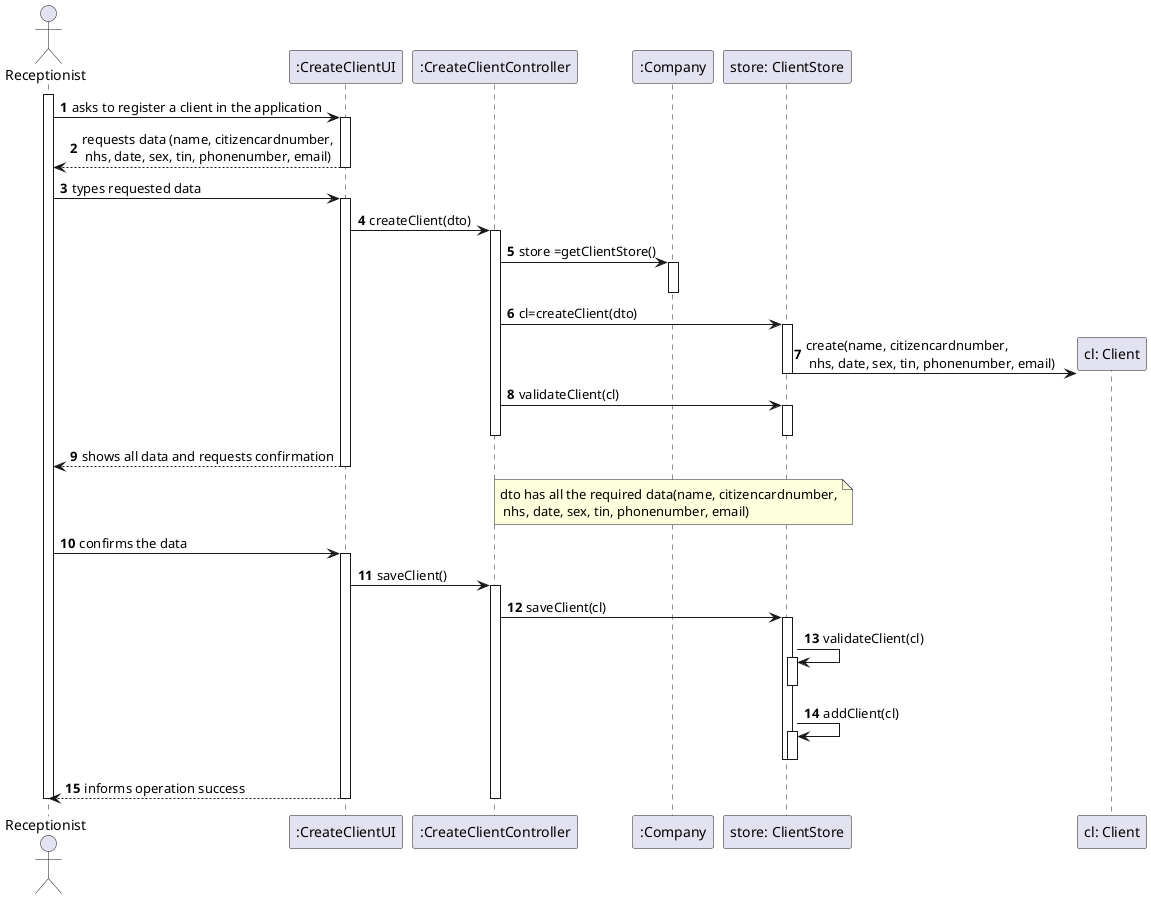 @startuml
autonumber
'hide footbox
actor "Receptionist" as REP

participant ":CreateClientUI" as UI
participant ":CreateClientController" as CTRL
participant ":Company" as COMP
participant "store: ClientStore" as CS
participant "cl: Client" as CL

activate REP
REP -> UI : asks to register a client in the application
activate UI
UI --> REP : requests data (name, citizencardnumber,\n nhs, date, sex, tin, phonenumber, email)
deactivate UI

REP -> UI : types requested data
activate UI

UI -> CTRL : createClient(dto)
activate CTRL

CTRL -> COMP : store =getClientStore()
activate COMP
deactivate COMP

CTRL -> CS : cl=createClient(dto)
activate CS

CS -> CL** : create(name, citizencardnumber,\n nhs, date, sex, tin, phonenumber, email)
deactivate CS
CTRL -> CS : validateClient(cl)
activate CS
deactivate CS
deactivate CTRL

UI --> REP : shows all data and requests confirmation
deactivate COMP
deactivate UI
note over COMP: dto has all the required data(name, citizencardnumber,\n nhs, date, sex, tin, phonenumber, email)

REP -> UI : confirms the data
activate UI
UI -> CTRL : saveClient()
activate CTRL

CTRL -> CS : saveClient(cl)
activate CS

CS -> CS: validateClient(cl)
activate CS
deactivate CS
CS -> CS: addClient(cl)
activate CS
deactivate CS
deactivate CS

UI --> REP : informs operation success
deactivate COMP
deactivate CTRL
deactivate UI

deactivate REP

@enduml